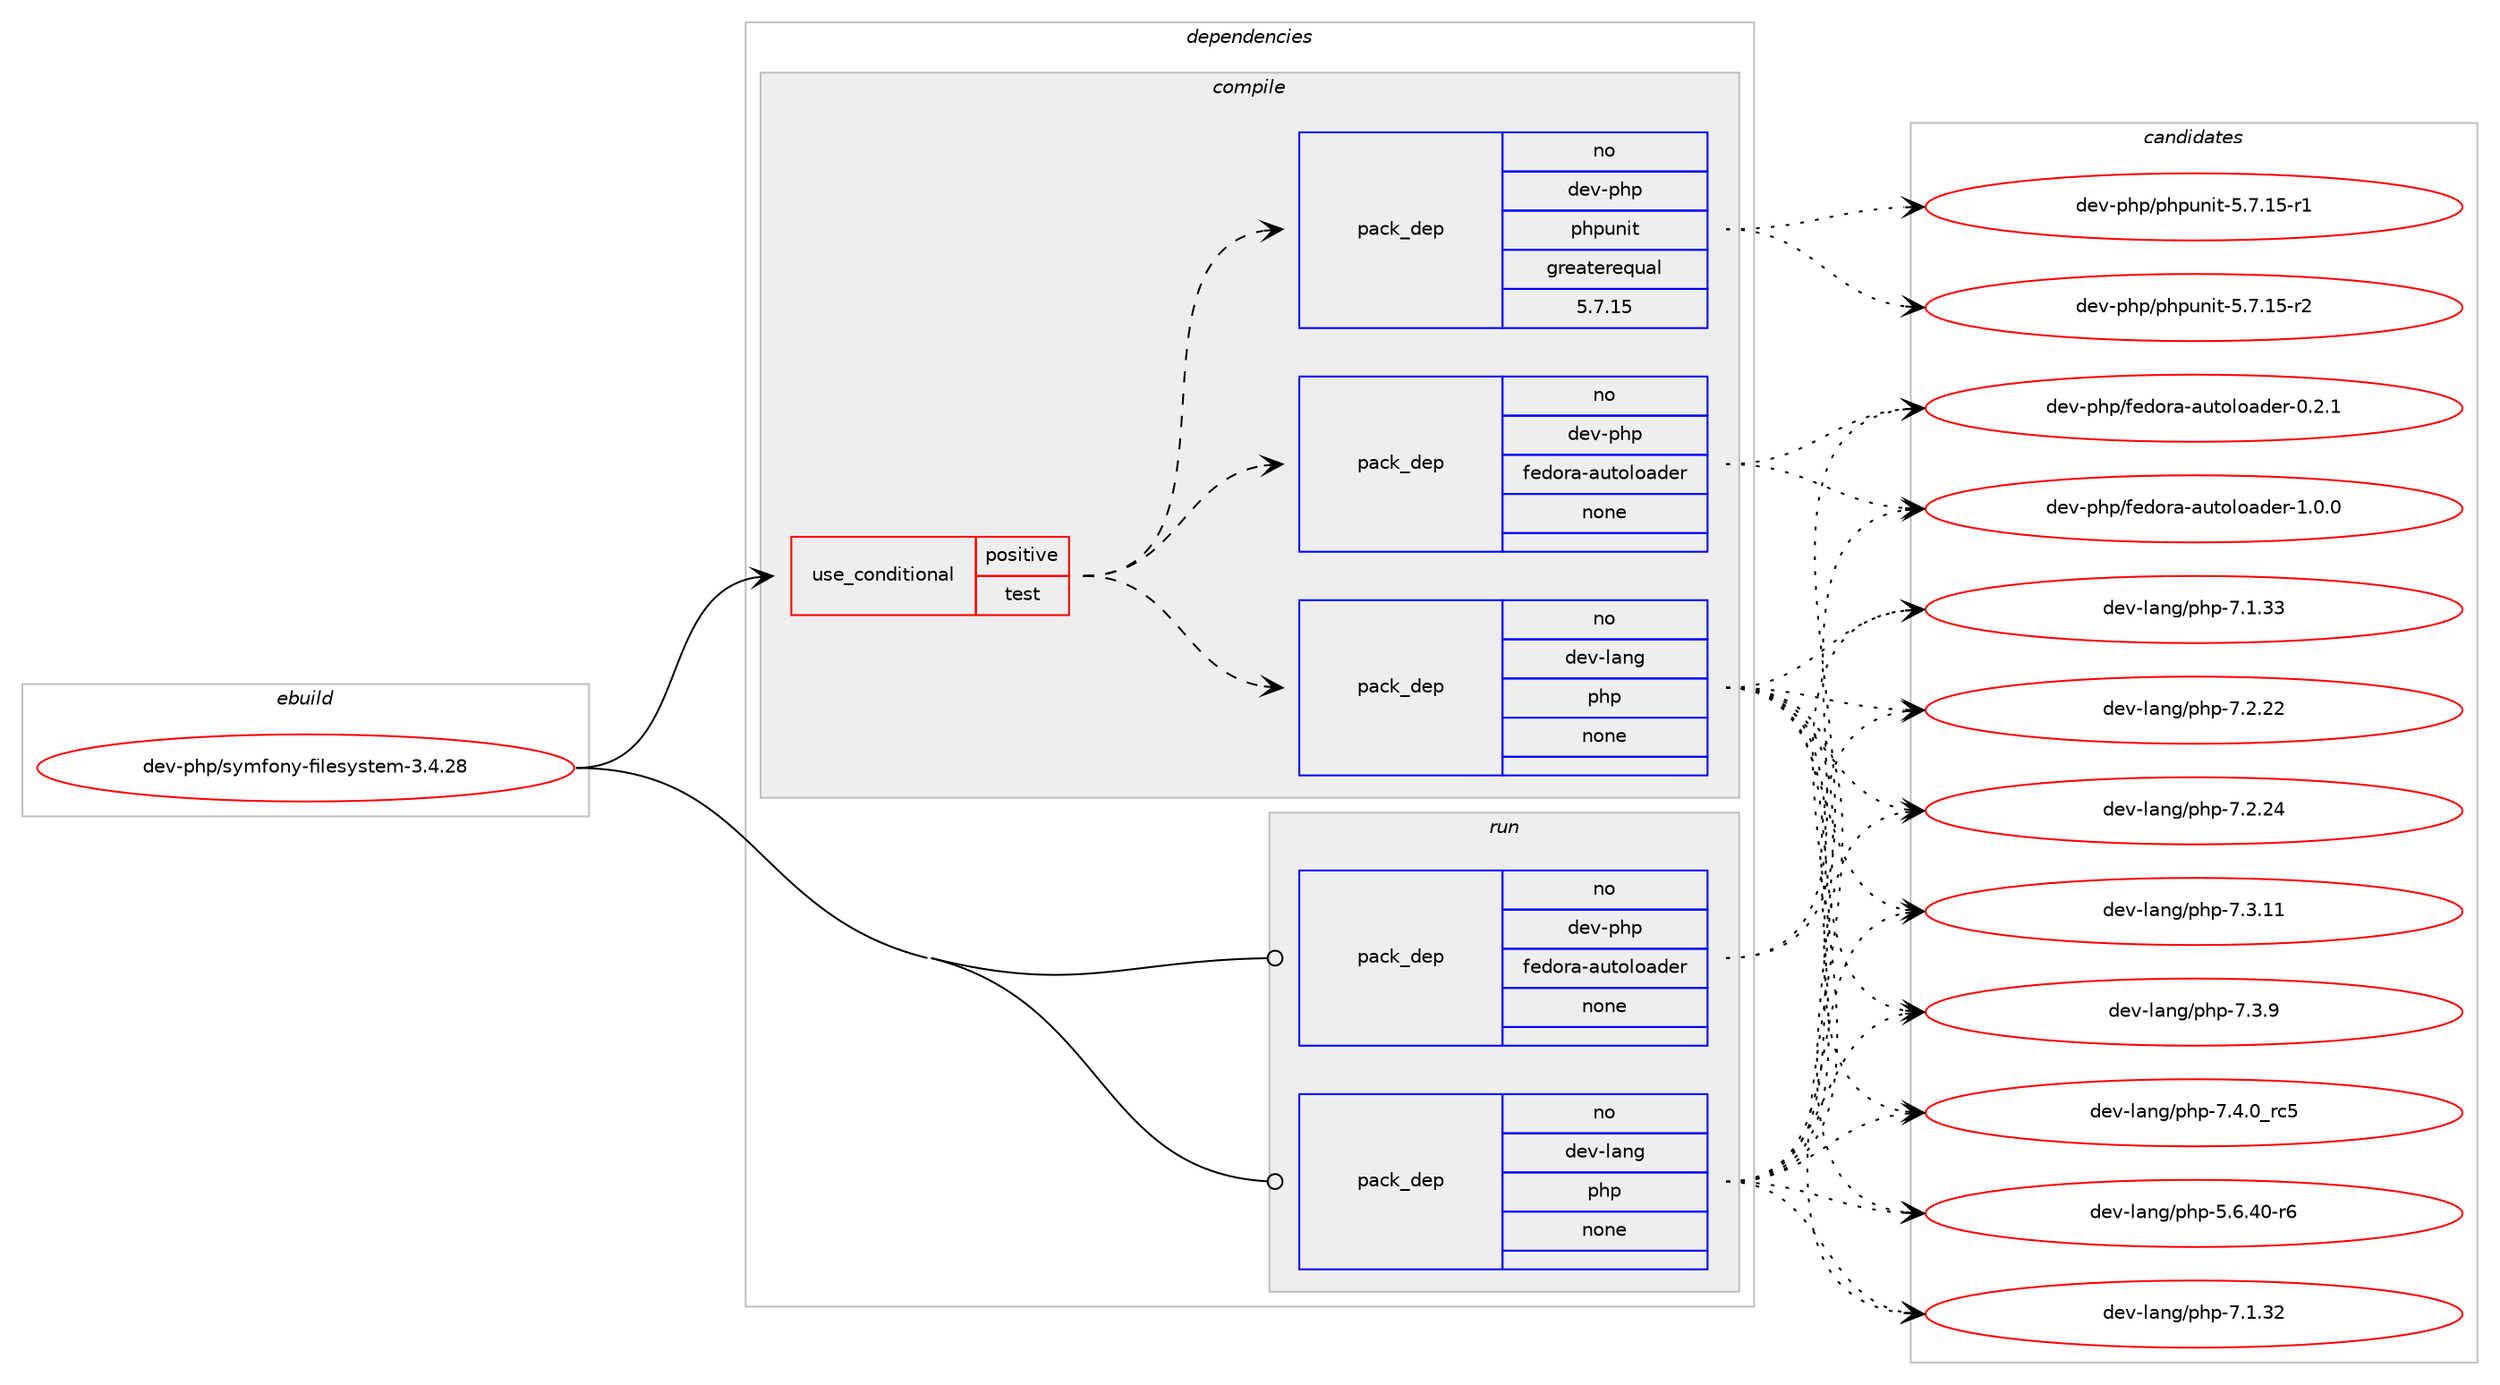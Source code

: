 digraph prolog {

# *************
# Graph options
# *************

newrank=true;
concentrate=true;
compound=true;
graph [rankdir=LR,fontname=Helvetica,fontsize=10,ranksep=1.5];#, ranksep=2.5, nodesep=0.2];
edge  [arrowhead=vee];
node  [fontname=Helvetica,fontsize=10];

# **********
# The ebuild
# **********

subgraph cluster_leftcol {
color=gray;
rank=same;
label=<<i>ebuild</i>>;
id [label="dev-php/symfony-filesystem-3.4.28", color=red, width=4, href="../dev-php/symfony-filesystem-3.4.28.svg"];
}

# ****************
# The dependencies
# ****************

subgraph cluster_midcol {
color=gray;
label=<<i>dependencies</i>>;
subgraph cluster_compile {
fillcolor="#eeeeee";
style=filled;
label=<<i>compile</i>>;
subgraph cond135454 {
dependency592005 [label=<<TABLE BORDER="0" CELLBORDER="1" CELLSPACING="0" CELLPADDING="4"><TR><TD ROWSPAN="3" CELLPADDING="10">use_conditional</TD></TR><TR><TD>positive</TD></TR><TR><TD>test</TD></TR></TABLE>>, shape=none, color=red];
subgraph pack444787 {
dependency592006 [label=<<TABLE BORDER="0" CELLBORDER="1" CELLSPACING="0" CELLPADDING="4" WIDTH="220"><TR><TD ROWSPAN="6" CELLPADDING="30">pack_dep</TD></TR><TR><TD WIDTH="110">no</TD></TR><TR><TD>dev-lang</TD></TR><TR><TD>php</TD></TR><TR><TD>none</TD></TR><TR><TD></TD></TR></TABLE>>, shape=none, color=blue];
}
dependency592005:e -> dependency592006:w [weight=20,style="dashed",arrowhead="vee"];
subgraph pack444788 {
dependency592007 [label=<<TABLE BORDER="0" CELLBORDER="1" CELLSPACING="0" CELLPADDING="4" WIDTH="220"><TR><TD ROWSPAN="6" CELLPADDING="30">pack_dep</TD></TR><TR><TD WIDTH="110">no</TD></TR><TR><TD>dev-php</TD></TR><TR><TD>fedora-autoloader</TD></TR><TR><TD>none</TD></TR><TR><TD></TD></TR></TABLE>>, shape=none, color=blue];
}
dependency592005:e -> dependency592007:w [weight=20,style="dashed",arrowhead="vee"];
subgraph pack444789 {
dependency592008 [label=<<TABLE BORDER="0" CELLBORDER="1" CELLSPACING="0" CELLPADDING="4" WIDTH="220"><TR><TD ROWSPAN="6" CELLPADDING="30">pack_dep</TD></TR><TR><TD WIDTH="110">no</TD></TR><TR><TD>dev-php</TD></TR><TR><TD>phpunit</TD></TR><TR><TD>greaterequal</TD></TR><TR><TD>5.7.15</TD></TR></TABLE>>, shape=none, color=blue];
}
dependency592005:e -> dependency592008:w [weight=20,style="dashed",arrowhead="vee"];
}
id:e -> dependency592005:w [weight=20,style="solid",arrowhead="vee"];
}
subgraph cluster_compileandrun {
fillcolor="#eeeeee";
style=filled;
label=<<i>compile and run</i>>;
}
subgraph cluster_run {
fillcolor="#eeeeee";
style=filled;
label=<<i>run</i>>;
subgraph pack444790 {
dependency592009 [label=<<TABLE BORDER="0" CELLBORDER="1" CELLSPACING="0" CELLPADDING="4" WIDTH="220"><TR><TD ROWSPAN="6" CELLPADDING="30">pack_dep</TD></TR><TR><TD WIDTH="110">no</TD></TR><TR><TD>dev-lang</TD></TR><TR><TD>php</TD></TR><TR><TD>none</TD></TR><TR><TD></TD></TR></TABLE>>, shape=none, color=blue];
}
id:e -> dependency592009:w [weight=20,style="solid",arrowhead="odot"];
subgraph pack444791 {
dependency592010 [label=<<TABLE BORDER="0" CELLBORDER="1" CELLSPACING="0" CELLPADDING="4" WIDTH="220"><TR><TD ROWSPAN="6" CELLPADDING="30">pack_dep</TD></TR><TR><TD WIDTH="110">no</TD></TR><TR><TD>dev-php</TD></TR><TR><TD>fedora-autoloader</TD></TR><TR><TD>none</TD></TR><TR><TD></TD></TR></TABLE>>, shape=none, color=blue];
}
id:e -> dependency592010:w [weight=20,style="solid",arrowhead="odot"];
}
}

# **************
# The candidates
# **************

subgraph cluster_choices {
rank=same;
color=gray;
label=<<i>candidates</i>>;

subgraph choice444787 {
color=black;
nodesep=1;
choice100101118451089711010347112104112455346544652484511454 [label="dev-lang/php-5.6.40-r6", color=red, width=4,href="../dev-lang/php-5.6.40-r6.svg"];
choice10010111845108971101034711210411245554649465150 [label="dev-lang/php-7.1.32", color=red, width=4,href="../dev-lang/php-7.1.32.svg"];
choice10010111845108971101034711210411245554649465151 [label="dev-lang/php-7.1.33", color=red, width=4,href="../dev-lang/php-7.1.33.svg"];
choice10010111845108971101034711210411245554650465050 [label="dev-lang/php-7.2.22", color=red, width=4,href="../dev-lang/php-7.2.22.svg"];
choice10010111845108971101034711210411245554650465052 [label="dev-lang/php-7.2.24", color=red, width=4,href="../dev-lang/php-7.2.24.svg"];
choice10010111845108971101034711210411245554651464949 [label="dev-lang/php-7.3.11", color=red, width=4,href="../dev-lang/php-7.3.11.svg"];
choice100101118451089711010347112104112455546514657 [label="dev-lang/php-7.3.9", color=red, width=4,href="../dev-lang/php-7.3.9.svg"];
choice100101118451089711010347112104112455546524648951149953 [label="dev-lang/php-7.4.0_rc5", color=red, width=4,href="../dev-lang/php-7.4.0_rc5.svg"];
dependency592006:e -> choice100101118451089711010347112104112455346544652484511454:w [style=dotted,weight="100"];
dependency592006:e -> choice10010111845108971101034711210411245554649465150:w [style=dotted,weight="100"];
dependency592006:e -> choice10010111845108971101034711210411245554649465151:w [style=dotted,weight="100"];
dependency592006:e -> choice10010111845108971101034711210411245554650465050:w [style=dotted,weight="100"];
dependency592006:e -> choice10010111845108971101034711210411245554650465052:w [style=dotted,weight="100"];
dependency592006:e -> choice10010111845108971101034711210411245554651464949:w [style=dotted,weight="100"];
dependency592006:e -> choice100101118451089711010347112104112455546514657:w [style=dotted,weight="100"];
dependency592006:e -> choice100101118451089711010347112104112455546524648951149953:w [style=dotted,weight="100"];
}
subgraph choice444788 {
color=black;
nodesep=1;
choice100101118451121041124710210110011111497459711711611110811197100101114454846504649 [label="dev-php/fedora-autoloader-0.2.1", color=red, width=4,href="../dev-php/fedora-autoloader-0.2.1.svg"];
choice100101118451121041124710210110011111497459711711611110811197100101114454946484648 [label="dev-php/fedora-autoloader-1.0.0", color=red, width=4,href="../dev-php/fedora-autoloader-1.0.0.svg"];
dependency592007:e -> choice100101118451121041124710210110011111497459711711611110811197100101114454846504649:w [style=dotted,weight="100"];
dependency592007:e -> choice100101118451121041124710210110011111497459711711611110811197100101114454946484648:w [style=dotted,weight="100"];
}
subgraph choice444789 {
color=black;
nodesep=1;
choice1001011184511210411247112104112117110105116455346554649534511449 [label="dev-php/phpunit-5.7.15-r1", color=red, width=4,href="../dev-php/phpunit-5.7.15-r1.svg"];
choice1001011184511210411247112104112117110105116455346554649534511450 [label="dev-php/phpunit-5.7.15-r2", color=red, width=4,href="../dev-php/phpunit-5.7.15-r2.svg"];
dependency592008:e -> choice1001011184511210411247112104112117110105116455346554649534511449:w [style=dotted,weight="100"];
dependency592008:e -> choice1001011184511210411247112104112117110105116455346554649534511450:w [style=dotted,weight="100"];
}
subgraph choice444790 {
color=black;
nodesep=1;
choice100101118451089711010347112104112455346544652484511454 [label="dev-lang/php-5.6.40-r6", color=red, width=4,href="../dev-lang/php-5.6.40-r6.svg"];
choice10010111845108971101034711210411245554649465150 [label="dev-lang/php-7.1.32", color=red, width=4,href="../dev-lang/php-7.1.32.svg"];
choice10010111845108971101034711210411245554649465151 [label="dev-lang/php-7.1.33", color=red, width=4,href="../dev-lang/php-7.1.33.svg"];
choice10010111845108971101034711210411245554650465050 [label="dev-lang/php-7.2.22", color=red, width=4,href="../dev-lang/php-7.2.22.svg"];
choice10010111845108971101034711210411245554650465052 [label="dev-lang/php-7.2.24", color=red, width=4,href="../dev-lang/php-7.2.24.svg"];
choice10010111845108971101034711210411245554651464949 [label="dev-lang/php-7.3.11", color=red, width=4,href="../dev-lang/php-7.3.11.svg"];
choice100101118451089711010347112104112455546514657 [label="dev-lang/php-7.3.9", color=red, width=4,href="../dev-lang/php-7.3.9.svg"];
choice100101118451089711010347112104112455546524648951149953 [label="dev-lang/php-7.4.0_rc5", color=red, width=4,href="../dev-lang/php-7.4.0_rc5.svg"];
dependency592009:e -> choice100101118451089711010347112104112455346544652484511454:w [style=dotted,weight="100"];
dependency592009:e -> choice10010111845108971101034711210411245554649465150:w [style=dotted,weight="100"];
dependency592009:e -> choice10010111845108971101034711210411245554649465151:w [style=dotted,weight="100"];
dependency592009:e -> choice10010111845108971101034711210411245554650465050:w [style=dotted,weight="100"];
dependency592009:e -> choice10010111845108971101034711210411245554650465052:w [style=dotted,weight="100"];
dependency592009:e -> choice10010111845108971101034711210411245554651464949:w [style=dotted,weight="100"];
dependency592009:e -> choice100101118451089711010347112104112455546514657:w [style=dotted,weight="100"];
dependency592009:e -> choice100101118451089711010347112104112455546524648951149953:w [style=dotted,weight="100"];
}
subgraph choice444791 {
color=black;
nodesep=1;
choice100101118451121041124710210110011111497459711711611110811197100101114454846504649 [label="dev-php/fedora-autoloader-0.2.1", color=red, width=4,href="../dev-php/fedora-autoloader-0.2.1.svg"];
choice100101118451121041124710210110011111497459711711611110811197100101114454946484648 [label="dev-php/fedora-autoloader-1.0.0", color=red, width=4,href="../dev-php/fedora-autoloader-1.0.0.svg"];
dependency592010:e -> choice100101118451121041124710210110011111497459711711611110811197100101114454846504649:w [style=dotted,weight="100"];
dependency592010:e -> choice100101118451121041124710210110011111497459711711611110811197100101114454946484648:w [style=dotted,weight="100"];
}
}

}
